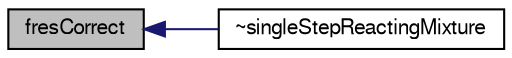 digraph "fresCorrect"
{
  bgcolor="transparent";
  edge [fontname="FreeSans",fontsize="10",labelfontname="FreeSans",labelfontsize="10"];
  node [fontname="FreeSans",fontsize="10",shape=record];
  rankdir="LR";
  Node103 [label="fresCorrect",height=0.2,width=0.4,color="black", fillcolor="grey75", style="filled", fontcolor="black"];
  Node103 -> Node104 [dir="back",color="midnightblue",fontsize="10",style="solid",fontname="FreeSans"];
  Node104 [label="~singleStepReactingMixture",height=0.2,width=0.4,color="black",URL="$a30154.html#a9570e7b1bec33eaa23d8fdc24ba03ff8",tooltip="Destructor. "];
}
